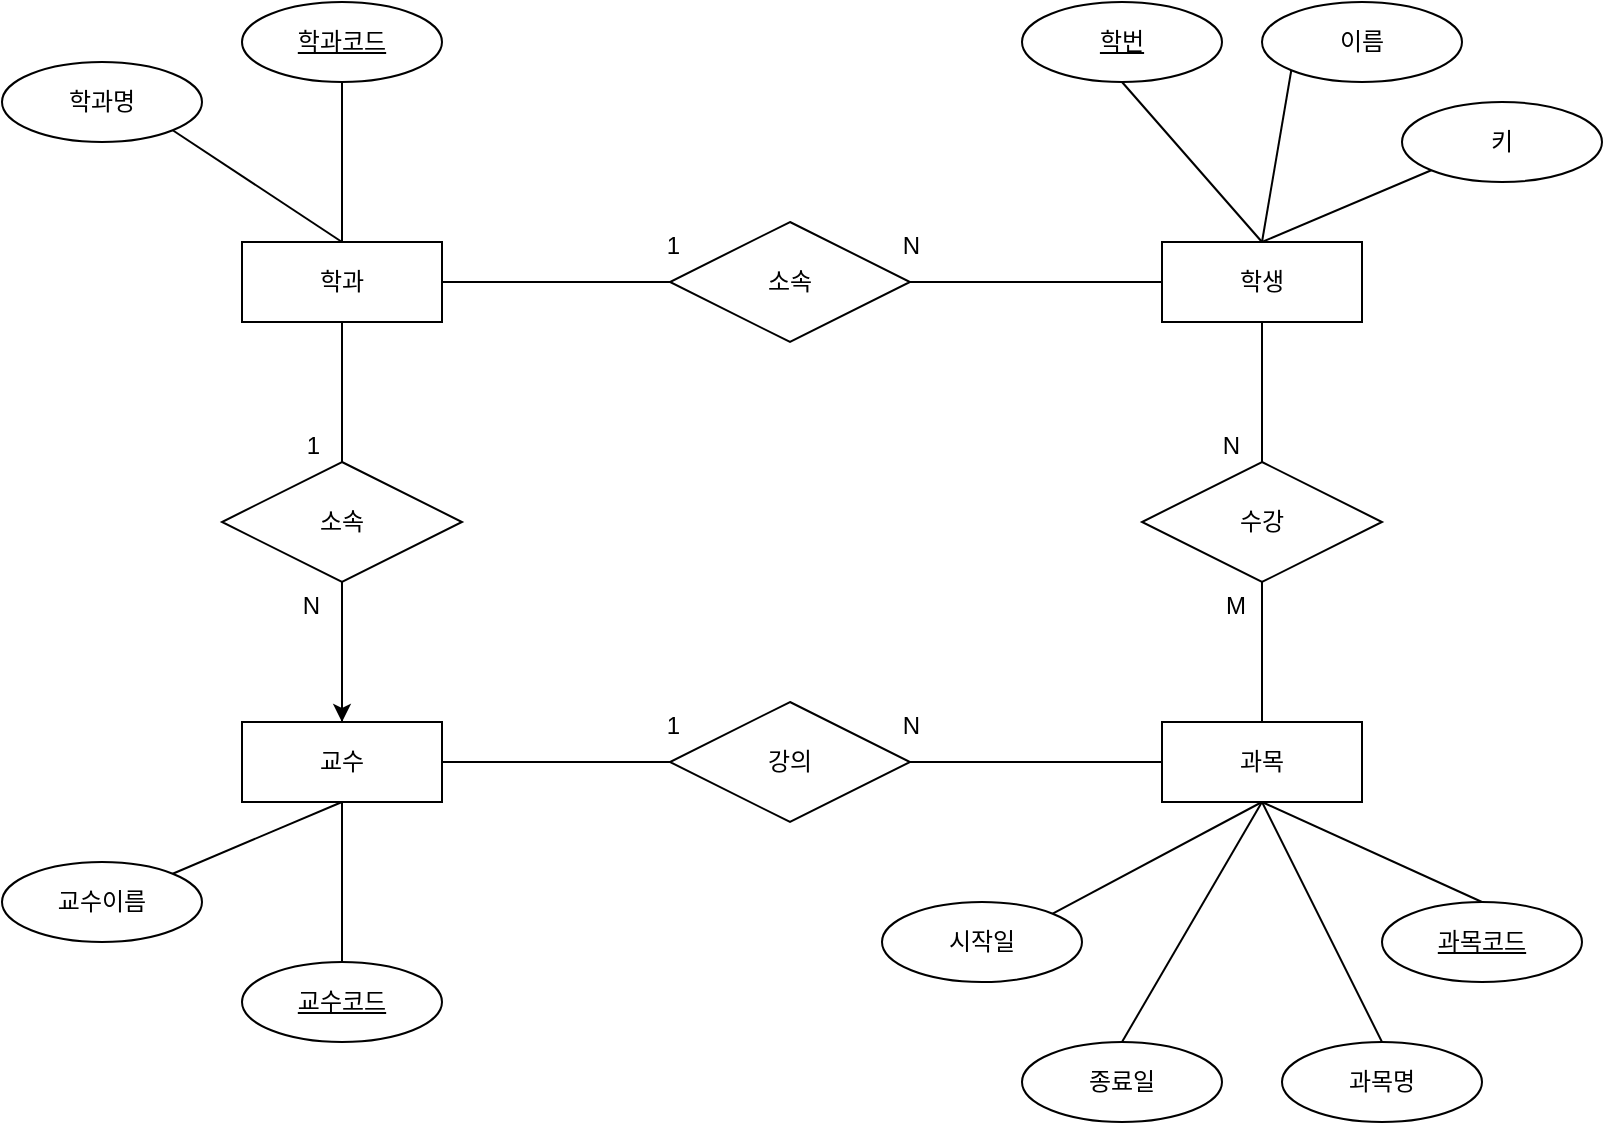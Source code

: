 <mxfile version="21.6.1" type="github">
  <diagram name="페이지-1" id="UkbW-udPdIgMkYH4LjoJ">
    <mxGraphModel dx="1050" dy="523" grid="1" gridSize="10" guides="1" tooltips="1" connect="1" arrows="1" fold="1" page="1" pageScale="1" pageWidth="827" pageHeight="1169" math="0" shadow="0">
      <root>
        <mxCell id="0" />
        <mxCell id="1" parent="0" />
        <mxCell id="f5YIDoE8aJ0zg5TNor7D-1" value="학과" style="whiteSpace=wrap;html=1;align=center;" parent="1" vertex="1">
          <mxGeometry x="140" y="160" width="100" height="40" as="geometry" />
        </mxCell>
        <mxCell id="f5YIDoE8aJ0zg5TNor7D-2" value="학생" style="whiteSpace=wrap;html=1;align=center;" parent="1" vertex="1">
          <mxGeometry x="600" y="160" width="100" height="40" as="geometry" />
        </mxCell>
        <mxCell id="f5YIDoE8aJ0zg5TNor7D-3" value="소속" style="shape=rhombus;perimeter=rhombusPerimeter;whiteSpace=wrap;html=1;align=center;" parent="1" vertex="1">
          <mxGeometry x="354" y="150" width="120" height="60" as="geometry" />
        </mxCell>
        <mxCell id="f5YIDoE8aJ0zg5TNor7D-5" value="" style="endArrow=none;html=1;rounded=0;entryX=0;entryY=0.5;entryDx=0;entryDy=0;exitX=1;exitY=0.5;exitDx=0;exitDy=0;" parent="1" source="f5YIDoE8aJ0zg5TNor7D-3" target="f5YIDoE8aJ0zg5TNor7D-2" edge="1">
          <mxGeometry relative="1" as="geometry">
            <mxPoint x="510" y="140" as="sourcePoint" />
            <mxPoint x="670" y="140" as="targetPoint" />
          </mxGeometry>
        </mxCell>
        <mxCell id="f5YIDoE8aJ0zg5TNor7D-6" value="N" style="resizable=0;html=1;whiteSpace=wrap;align=right;verticalAlign=bottom;" parent="f5YIDoE8aJ0zg5TNor7D-5" connectable="0" vertex="1">
          <mxGeometry x="1" relative="1" as="geometry">
            <mxPoint x="-120" y="-10" as="offset" />
          </mxGeometry>
        </mxCell>
        <mxCell id="f5YIDoE8aJ0zg5TNor7D-7" value="" style="endArrow=none;html=1;rounded=0;entryX=1;entryY=0.5;entryDx=0;entryDy=0;exitX=0;exitY=0.5;exitDx=0;exitDy=0;" parent="1" source="f5YIDoE8aJ0zg5TNor7D-3" target="f5YIDoE8aJ0zg5TNor7D-1" edge="1">
          <mxGeometry relative="1" as="geometry">
            <mxPoint x="510" y="140" as="sourcePoint" />
            <mxPoint x="670" y="140" as="targetPoint" />
          </mxGeometry>
        </mxCell>
        <mxCell id="f5YIDoE8aJ0zg5TNor7D-8" value="1" style="resizable=0;html=1;whiteSpace=wrap;align=right;verticalAlign=bottom;" parent="f5YIDoE8aJ0zg5TNor7D-7" connectable="0" vertex="1">
          <mxGeometry x="1" relative="1" as="geometry">
            <mxPoint x="120" y="-10" as="offset" />
          </mxGeometry>
        </mxCell>
        <mxCell id="f5YIDoE8aJ0zg5TNor7D-10" value="교수" style="whiteSpace=wrap;html=1;align=center;" parent="1" vertex="1">
          <mxGeometry x="140" y="400" width="100" height="40" as="geometry" />
        </mxCell>
        <mxCell id="F3ctUml-CHuzNA35g3De-1" value="" style="edgeStyle=orthogonalEdgeStyle;rounded=0;orthogonalLoop=1;jettySize=auto;html=1;" edge="1" parent="1" source="f5YIDoE8aJ0zg5TNor7D-11" target="f5YIDoE8aJ0zg5TNor7D-10">
          <mxGeometry relative="1" as="geometry" />
        </mxCell>
        <mxCell id="f5YIDoE8aJ0zg5TNor7D-11" value="소속" style="shape=rhombus;perimeter=rhombusPerimeter;whiteSpace=wrap;html=1;align=center;" parent="1" vertex="1">
          <mxGeometry x="130" y="270" width="120" height="60" as="geometry" />
        </mxCell>
        <mxCell id="f5YIDoE8aJ0zg5TNor7D-12" value="" style="endArrow=none;html=1;rounded=0;entryX=0.5;entryY=0;entryDx=0;entryDy=0;exitX=0.5;exitY=1;exitDx=0;exitDy=0;" parent="1" source="f5YIDoE8aJ0zg5TNor7D-11" target="f5YIDoE8aJ0zg5TNor7D-10" edge="1">
          <mxGeometry relative="1" as="geometry">
            <mxPoint x="330" y="380" as="sourcePoint" />
            <mxPoint x="490" y="380" as="targetPoint" />
          </mxGeometry>
        </mxCell>
        <mxCell id="f5YIDoE8aJ0zg5TNor7D-13" value="N" style="resizable=0;html=1;whiteSpace=wrap;align=right;verticalAlign=bottom;" parent="f5YIDoE8aJ0zg5TNor7D-12" connectable="0" vertex="1">
          <mxGeometry x="1" relative="1" as="geometry">
            <mxPoint x="-10" y="-50" as="offset" />
          </mxGeometry>
        </mxCell>
        <mxCell id="f5YIDoE8aJ0zg5TNor7D-14" value="" style="endArrow=none;html=1;rounded=0;entryX=0.5;entryY=1;entryDx=0;entryDy=0;exitX=0.5;exitY=0;exitDx=0;exitDy=0;" parent="1" source="f5YIDoE8aJ0zg5TNor7D-11" target="f5YIDoE8aJ0zg5TNor7D-1" edge="1">
          <mxGeometry relative="1" as="geometry">
            <mxPoint x="330" y="380" as="sourcePoint" />
            <mxPoint x="240" y="330" as="targetPoint" />
          </mxGeometry>
        </mxCell>
        <mxCell id="f5YIDoE8aJ0zg5TNor7D-15" value="1" style="resizable=0;html=1;whiteSpace=wrap;align=right;verticalAlign=bottom;" parent="f5YIDoE8aJ0zg5TNor7D-14" connectable="0" vertex="1">
          <mxGeometry x="1" relative="1" as="geometry">
            <mxPoint x="-10" y="70" as="offset" />
          </mxGeometry>
        </mxCell>
        <mxCell id="f5YIDoE8aJ0zg5TNor7D-17" value="과목" style="whiteSpace=wrap;html=1;align=center;" parent="1" vertex="1">
          <mxGeometry x="600" y="400" width="100" height="40" as="geometry" />
        </mxCell>
        <mxCell id="f5YIDoE8aJ0zg5TNor7D-18" value="강의" style="shape=rhombus;perimeter=rhombusPerimeter;whiteSpace=wrap;html=1;align=center;" parent="1" vertex="1">
          <mxGeometry x="354" y="390" width="120" height="60" as="geometry" />
        </mxCell>
        <mxCell id="f5YIDoE8aJ0zg5TNor7D-19" value="" style="endArrow=none;html=1;rounded=0;entryX=0;entryY=0.5;entryDx=0;entryDy=0;exitX=1;exitY=0.5;exitDx=0;exitDy=0;" parent="1" source="f5YIDoE8aJ0zg5TNor7D-18" target="f5YIDoE8aJ0zg5TNor7D-17" edge="1">
          <mxGeometry relative="1" as="geometry">
            <mxPoint x="430" y="740" as="sourcePoint" />
            <mxPoint x="590" y="740" as="targetPoint" />
          </mxGeometry>
        </mxCell>
        <mxCell id="f5YIDoE8aJ0zg5TNor7D-20" value="N" style="resizable=0;html=1;whiteSpace=wrap;align=right;verticalAlign=bottom;" parent="f5YIDoE8aJ0zg5TNor7D-19" connectable="0" vertex="1">
          <mxGeometry x="1" relative="1" as="geometry">
            <mxPoint x="-120" y="-10" as="offset" />
          </mxGeometry>
        </mxCell>
        <mxCell id="f5YIDoE8aJ0zg5TNor7D-21" value="" style="endArrow=none;html=1;rounded=0;entryX=1;entryY=0.5;entryDx=0;entryDy=0;exitX=0;exitY=0.5;exitDx=0;exitDy=0;" parent="1" source="f5YIDoE8aJ0zg5TNor7D-18" target="f5YIDoE8aJ0zg5TNor7D-10" edge="1">
          <mxGeometry relative="1" as="geometry">
            <mxPoint x="430" y="740" as="sourcePoint" />
            <mxPoint x="590" y="740" as="targetPoint" />
          </mxGeometry>
        </mxCell>
        <mxCell id="f5YIDoE8aJ0zg5TNor7D-22" value="1" style="resizable=0;html=1;whiteSpace=wrap;align=right;verticalAlign=bottom;" parent="f5YIDoE8aJ0zg5TNor7D-21" connectable="0" vertex="1">
          <mxGeometry x="1" relative="1" as="geometry">
            <mxPoint x="120" y="-10" as="offset" />
          </mxGeometry>
        </mxCell>
        <mxCell id="f5YIDoE8aJ0zg5TNor7D-26" value="수강" style="shape=rhombus;perimeter=rhombusPerimeter;whiteSpace=wrap;html=1;align=center;" parent="1" vertex="1">
          <mxGeometry x="590" y="270" width="120" height="60" as="geometry" />
        </mxCell>
        <mxCell id="f5YIDoE8aJ0zg5TNor7D-27" value="" style="endArrow=none;html=1;rounded=0;exitX=0.5;exitY=0;exitDx=0;exitDy=0;entryX=0.5;entryY=1;entryDx=0;entryDy=0;" parent="1" source="f5YIDoE8aJ0zg5TNor7D-26" target="f5YIDoE8aJ0zg5TNor7D-2" edge="1">
          <mxGeometry relative="1" as="geometry">
            <mxPoint x="430" y="820" as="sourcePoint" />
            <mxPoint x="670" y="240" as="targetPoint" />
          </mxGeometry>
        </mxCell>
        <mxCell id="f5YIDoE8aJ0zg5TNor7D-28" value="N" style="resizable=0;html=1;whiteSpace=wrap;align=right;verticalAlign=bottom;" parent="f5YIDoE8aJ0zg5TNor7D-27" connectable="0" vertex="1">
          <mxGeometry x="1" relative="1" as="geometry">
            <mxPoint x="-10" y="70" as="offset" />
          </mxGeometry>
        </mxCell>
        <mxCell id="f5YIDoE8aJ0zg5TNor7D-31" value="" style="endArrow=none;html=1;rounded=0;fontFamily=Helvetica;fontSize=12;fontColor=default;entryX=0.5;entryY=1;entryDx=0;entryDy=0;exitX=0.5;exitY=0;exitDx=0;exitDy=0;" parent="1" source="f5YIDoE8aJ0zg5TNor7D-17" target="f5YIDoE8aJ0zg5TNor7D-26" edge="1">
          <mxGeometry relative="1" as="geometry">
            <mxPoint x="354" y="820" as="sourcePoint" />
            <mxPoint x="514" y="820" as="targetPoint" />
          </mxGeometry>
        </mxCell>
        <mxCell id="f5YIDoE8aJ0zg5TNor7D-32" value="M" style="resizable=0;html=1;whiteSpace=wrap;align=left;verticalAlign=bottom;strokeColor=default;fontFamily=Helvetica;fontSize=12;fontColor=default;fillColor=default;" parent="f5YIDoE8aJ0zg5TNor7D-31" connectable="0" vertex="1">
          <mxGeometry x="-1" relative="1" as="geometry">
            <mxPoint x="-20" y="-50" as="offset" />
          </mxGeometry>
        </mxCell>
        <mxCell id="f5YIDoE8aJ0zg5TNor7D-33" value="&lt;br&gt;" style="resizable=0;html=1;whiteSpace=wrap;align=right;verticalAlign=bottom;strokeColor=default;fontFamily=Helvetica;fontSize=12;fontColor=default;fillColor=default;" parent="f5YIDoE8aJ0zg5TNor7D-31" connectable="0" vertex="1">
          <mxGeometry x="1" relative="1" as="geometry" />
        </mxCell>
        <mxCell id="F3ctUml-CHuzNA35g3De-2" value="학과코드" style="ellipse;whiteSpace=wrap;html=1;align=center;fontStyle=4;" vertex="1" parent="1">
          <mxGeometry x="140" y="40" width="100" height="40" as="geometry" />
        </mxCell>
        <mxCell id="F3ctUml-CHuzNA35g3De-4" value="" style="endArrow=none;html=1;rounded=0;exitX=0.5;exitY=1;exitDx=0;exitDy=0;entryX=0.5;entryY=0;entryDx=0;entryDy=0;" edge="1" parent="1" source="F3ctUml-CHuzNA35g3De-2" target="f5YIDoE8aJ0zg5TNor7D-1">
          <mxGeometry relative="1" as="geometry">
            <mxPoint x="360" y="260" as="sourcePoint" />
            <mxPoint x="520" y="260" as="targetPoint" />
          </mxGeometry>
        </mxCell>
        <mxCell id="F3ctUml-CHuzNA35g3De-5" value="학과명" style="ellipse;whiteSpace=wrap;html=1;align=center;" vertex="1" parent="1">
          <mxGeometry x="20" y="70" width="100" height="40" as="geometry" />
        </mxCell>
        <mxCell id="F3ctUml-CHuzNA35g3De-6" value="키" style="ellipse;whiteSpace=wrap;html=1;align=center;" vertex="1" parent="1">
          <mxGeometry x="720" y="90" width="100" height="40" as="geometry" />
        </mxCell>
        <mxCell id="F3ctUml-CHuzNA35g3De-7" value="이름" style="ellipse;whiteSpace=wrap;html=1;align=center;" vertex="1" parent="1">
          <mxGeometry x="650" y="40" width="100" height="40" as="geometry" />
        </mxCell>
        <mxCell id="F3ctUml-CHuzNA35g3De-8" value="과목명" style="ellipse;whiteSpace=wrap;html=1;align=center;" vertex="1" parent="1">
          <mxGeometry x="660" y="560" width="100" height="40" as="geometry" />
        </mxCell>
        <mxCell id="F3ctUml-CHuzNA35g3De-9" value="종료일" style="ellipse;whiteSpace=wrap;html=1;align=center;" vertex="1" parent="1">
          <mxGeometry x="530" y="560" width="100" height="40" as="geometry" />
        </mxCell>
        <mxCell id="F3ctUml-CHuzNA35g3De-10" value="시작일" style="ellipse;whiteSpace=wrap;html=1;align=center;" vertex="1" parent="1">
          <mxGeometry x="460" y="490" width="100" height="40" as="geometry" />
        </mxCell>
        <mxCell id="F3ctUml-CHuzNA35g3De-11" value="교수이름" style="ellipse;whiteSpace=wrap;html=1;align=center;" vertex="1" parent="1">
          <mxGeometry x="20" y="470" width="100" height="40" as="geometry" />
        </mxCell>
        <mxCell id="F3ctUml-CHuzNA35g3De-13" value="" style="endArrow=none;html=1;rounded=0;exitX=1;exitY=1;exitDx=0;exitDy=0;entryX=0.5;entryY=0;entryDx=0;entryDy=0;" edge="1" parent="1" source="F3ctUml-CHuzNA35g3De-5" target="f5YIDoE8aJ0zg5TNor7D-1">
          <mxGeometry relative="1" as="geometry">
            <mxPoint x="360" y="260" as="sourcePoint" />
            <mxPoint x="520" y="260" as="targetPoint" />
          </mxGeometry>
        </mxCell>
        <mxCell id="F3ctUml-CHuzNA35g3De-14" value="교수코드" style="ellipse;whiteSpace=wrap;html=1;align=center;fontStyle=4;" vertex="1" parent="1">
          <mxGeometry x="140" y="520" width="100" height="40" as="geometry" />
        </mxCell>
        <mxCell id="F3ctUml-CHuzNA35g3De-15" value="학번" style="ellipse;whiteSpace=wrap;html=1;align=center;fontStyle=4;" vertex="1" parent="1">
          <mxGeometry x="530" y="40" width="100" height="40" as="geometry" />
        </mxCell>
        <mxCell id="F3ctUml-CHuzNA35g3De-16" value="과목코드" style="ellipse;whiteSpace=wrap;html=1;align=center;fontStyle=4;" vertex="1" parent="1">
          <mxGeometry x="710" y="490" width="100" height="40" as="geometry" />
        </mxCell>
        <mxCell id="F3ctUml-CHuzNA35g3De-17" value="" style="endArrow=none;html=1;rounded=0;entryX=0;entryY=1;entryDx=0;entryDy=0;exitX=0.5;exitY=0;exitDx=0;exitDy=0;" edge="1" parent="1" source="f5YIDoE8aJ0zg5TNor7D-2" target="F3ctUml-CHuzNA35g3De-7">
          <mxGeometry relative="1" as="geometry">
            <mxPoint x="360" y="160" as="sourcePoint" />
            <mxPoint x="520" y="160" as="targetPoint" />
          </mxGeometry>
        </mxCell>
        <mxCell id="F3ctUml-CHuzNA35g3De-18" value="" style="endArrow=none;html=1;rounded=0;entryX=0.5;entryY=1;entryDx=0;entryDy=0;exitX=0.5;exitY=0;exitDx=0;exitDy=0;" edge="1" parent="1" source="f5YIDoE8aJ0zg5TNor7D-2" target="F3ctUml-CHuzNA35g3De-15">
          <mxGeometry relative="1" as="geometry">
            <mxPoint x="400" y="120" as="sourcePoint" />
            <mxPoint x="560" y="120" as="targetPoint" />
          </mxGeometry>
        </mxCell>
        <mxCell id="F3ctUml-CHuzNA35g3De-19" value="" style="endArrow=none;html=1;rounded=0;entryX=0;entryY=1;entryDx=0;entryDy=0;exitX=0.5;exitY=0;exitDx=0;exitDy=0;" edge="1" parent="1" source="f5YIDoE8aJ0zg5TNor7D-2" target="F3ctUml-CHuzNA35g3De-6">
          <mxGeometry relative="1" as="geometry">
            <mxPoint x="360" y="160" as="sourcePoint" />
            <mxPoint x="520" y="160" as="targetPoint" />
          </mxGeometry>
        </mxCell>
        <mxCell id="F3ctUml-CHuzNA35g3De-20" value="" style="endArrow=none;html=1;rounded=0;entryX=0.5;entryY=1;entryDx=0;entryDy=0;exitX=1;exitY=0;exitDx=0;exitDy=0;" edge="1" parent="1" source="F3ctUml-CHuzNA35g3De-10" target="f5YIDoE8aJ0zg5TNor7D-17">
          <mxGeometry relative="1" as="geometry">
            <mxPoint x="360" y="460" as="sourcePoint" />
            <mxPoint x="520" y="460" as="targetPoint" />
          </mxGeometry>
        </mxCell>
        <mxCell id="F3ctUml-CHuzNA35g3De-21" value="" style="endArrow=none;html=1;rounded=0;exitX=0.5;exitY=0;exitDx=0;exitDy=0;entryX=0.5;entryY=1;entryDx=0;entryDy=0;" edge="1" parent="1" source="F3ctUml-CHuzNA35g3De-16" target="f5YIDoE8aJ0zg5TNor7D-17">
          <mxGeometry relative="1" as="geometry">
            <mxPoint x="650" y="440" as="sourcePoint" />
            <mxPoint x="520" y="460" as="targetPoint" />
          </mxGeometry>
        </mxCell>
        <mxCell id="F3ctUml-CHuzNA35g3De-22" value="" style="endArrow=none;html=1;rounded=0;entryX=0.5;entryY=1;entryDx=0;entryDy=0;exitX=0.5;exitY=0;exitDx=0;exitDy=0;" edge="1" parent="1" source="F3ctUml-CHuzNA35g3De-8" target="f5YIDoE8aJ0zg5TNor7D-17">
          <mxGeometry relative="1" as="geometry">
            <mxPoint x="360" y="500" as="sourcePoint" />
            <mxPoint x="520" y="500" as="targetPoint" />
          </mxGeometry>
        </mxCell>
        <mxCell id="F3ctUml-CHuzNA35g3De-23" value="" style="endArrow=none;html=1;rounded=0;entryX=0.5;entryY=1;entryDx=0;entryDy=0;exitX=0.5;exitY=0;exitDx=0;exitDy=0;" edge="1" parent="1" source="F3ctUml-CHuzNA35g3De-9" target="f5YIDoE8aJ0zg5TNor7D-17">
          <mxGeometry relative="1" as="geometry">
            <mxPoint x="370" y="500" as="sourcePoint" />
            <mxPoint x="530" y="500" as="targetPoint" />
          </mxGeometry>
        </mxCell>
        <mxCell id="F3ctUml-CHuzNA35g3De-24" value="" style="endArrow=none;html=1;rounded=0;entryX=0.5;entryY=1;entryDx=0;entryDy=0;exitX=1;exitY=0;exitDx=0;exitDy=0;" edge="1" parent="1" source="F3ctUml-CHuzNA35g3De-11" target="f5YIDoE8aJ0zg5TNor7D-10">
          <mxGeometry relative="1" as="geometry">
            <mxPoint x="360" y="560" as="sourcePoint" />
            <mxPoint x="520" y="560" as="targetPoint" />
          </mxGeometry>
        </mxCell>
        <mxCell id="F3ctUml-CHuzNA35g3De-25" value="" style="endArrow=none;html=1;rounded=0;exitX=0.5;exitY=1;exitDx=0;exitDy=0;entryX=0.5;entryY=0;entryDx=0;entryDy=0;" edge="1" parent="1" source="f5YIDoE8aJ0zg5TNor7D-10" target="F3ctUml-CHuzNA35g3De-14">
          <mxGeometry relative="1" as="geometry">
            <mxPoint x="360" y="560" as="sourcePoint" />
            <mxPoint x="520" y="560" as="targetPoint" />
          </mxGeometry>
        </mxCell>
      </root>
    </mxGraphModel>
  </diagram>
</mxfile>
